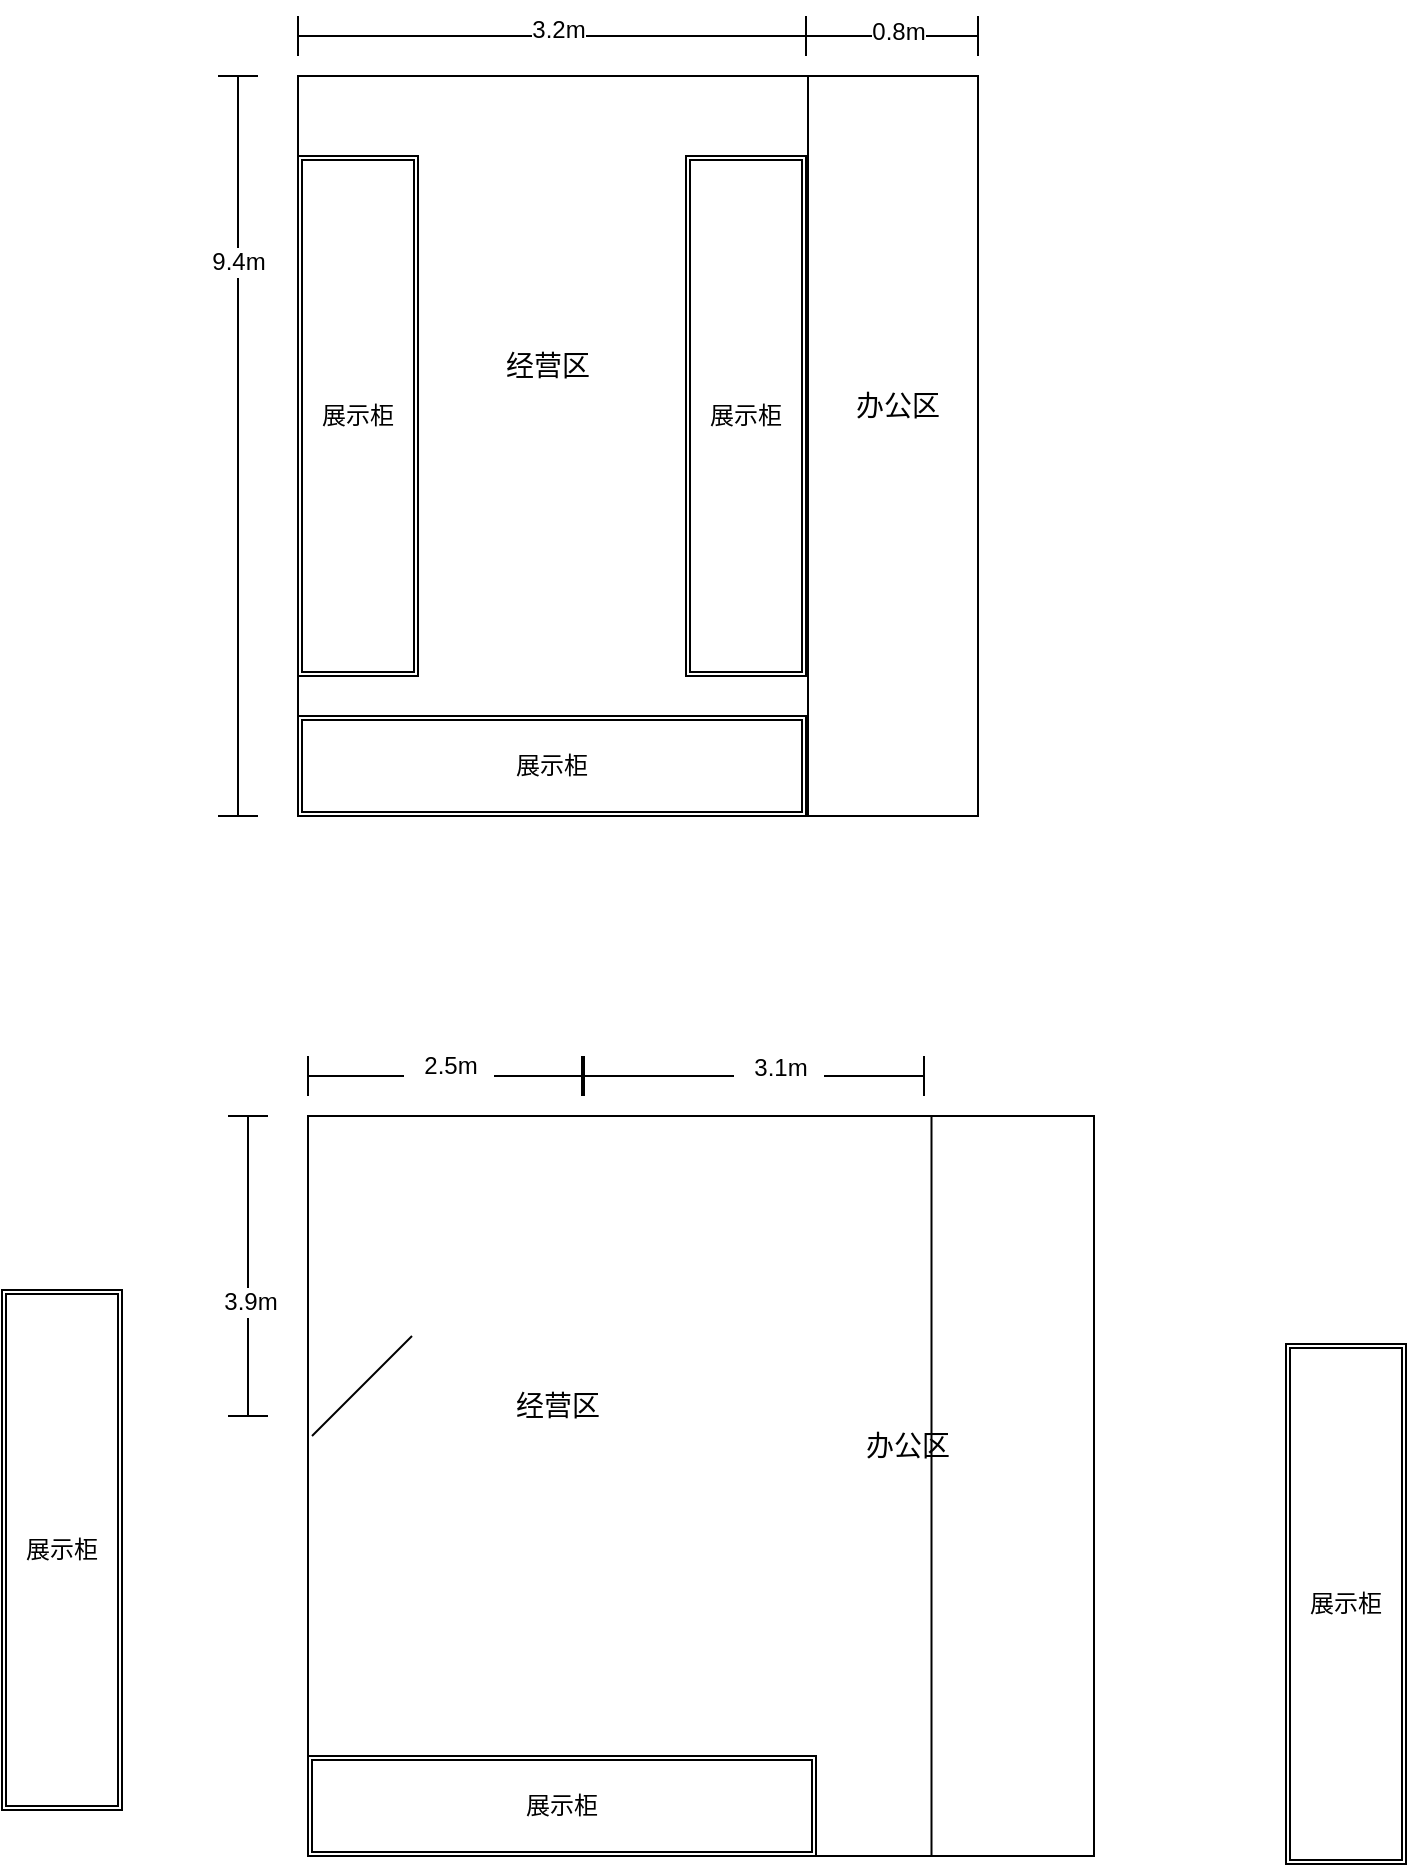 <mxfile version="24.0.7" type="github">
  <diagram name="第 1 页" id="Z-B9GPo6lg7uLuRhSohc">
    <mxGraphModel dx="1149" dy="691" grid="0" gridSize="10" guides="1" tooltips="1" connect="1" arrows="1" fold="1" page="1" pageScale="1" pageWidth="827" pageHeight="1169" math="0" shadow="0">
      <root>
        <mxCell id="0" />
        <mxCell id="1" parent="0" />
        <mxCell id="mRxpKOq9cnGKZ9Mrb7sG-1" value="" style="rounded=0;whiteSpace=wrap;html=1;" parent="1" vertex="1">
          <mxGeometry x="200" y="90" width="340" height="370" as="geometry" />
        </mxCell>
        <mxCell id="mRxpKOq9cnGKZ9Mrb7sG-3" value="办公区" style="text;html=1;align=center;verticalAlign=middle;whiteSpace=wrap;rounded=0;fontSize=14;" parent="1" vertex="1">
          <mxGeometry x="470" y="240" width="60" height="30" as="geometry" />
        </mxCell>
        <mxCell id="mRxpKOq9cnGKZ9Mrb7sG-4" value="经营区" style="text;html=1;align=center;verticalAlign=middle;whiteSpace=wrap;rounded=0;fontSize=14;" parent="1" vertex="1">
          <mxGeometry x="295" y="220" width="60" height="30" as="geometry" />
        </mxCell>
        <mxCell id="mRxpKOq9cnGKZ9Mrb7sG-5" value="" style="shape=crossbar;whiteSpace=wrap;html=1;rounded=1;direction=south;" parent="1" vertex="1">
          <mxGeometry x="160" y="90" width="20" height="370" as="geometry" />
        </mxCell>
        <mxCell id="mRxpKOq9cnGKZ9Mrb7sG-7" value="9.4m" style="text;html=1;align=center;verticalAlign=middle;resizable=0;points=[];autosize=1;strokeColor=none;fillColor=none;labelBackgroundColor=default;" parent="1" vertex="1">
          <mxGeometry x="145" y="168" width="50" height="30" as="geometry" />
        </mxCell>
        <mxCell id="mRxpKOq9cnGKZ9Mrb7sG-10" value="" style="shape=crossbar;whiteSpace=wrap;html=1;rounded=1;" parent="1" vertex="1">
          <mxGeometry x="200" y="60" width="254" height="20" as="geometry" />
        </mxCell>
        <mxCell id="mRxpKOq9cnGKZ9Mrb7sG-11" value="3.2m" style="text;html=1;align=center;verticalAlign=middle;resizable=0;points=[];autosize=1;strokeColor=none;fillColor=none;labelBackgroundColor=default;" parent="1" vertex="1">
          <mxGeometry x="305" y="52" width="50" height="30" as="geometry" />
        </mxCell>
        <mxCell id="mRxpKOq9cnGKZ9Mrb7sG-12" value="" style="endArrow=none;html=1;rounded=0;" parent="1" source="mRxpKOq9cnGKZ9Mrb7sG-1" edge="1">
          <mxGeometry width="50" height="50" relative="1" as="geometry">
            <mxPoint x="400" y="140" as="sourcePoint" />
            <mxPoint x="450" y="90" as="targetPoint" />
          </mxGeometry>
        </mxCell>
        <mxCell id="mRxpKOq9cnGKZ9Mrb7sG-13" value="" style="endArrow=none;html=1;rounded=0;" parent="1" source="mRxpKOq9cnGKZ9Mrb7sG-1" edge="1">
          <mxGeometry width="50" height="50" relative="1" as="geometry">
            <mxPoint x="400" y="140" as="sourcePoint" />
            <mxPoint x="450" y="90" as="targetPoint" />
          </mxGeometry>
        </mxCell>
        <mxCell id="mRxpKOq9cnGKZ9Mrb7sG-14" value="" style="endArrow=none;html=1;rounded=0;" parent="1" target="mRxpKOq9cnGKZ9Mrb7sG-1" edge="1">
          <mxGeometry width="50" height="50" relative="1" as="geometry">
            <mxPoint x="450" y="460" as="sourcePoint" />
            <mxPoint x="500" y="410" as="targetPoint" />
          </mxGeometry>
        </mxCell>
        <mxCell id="mRxpKOq9cnGKZ9Mrb7sG-15" value="" style="endArrow=none;html=1;rounded=0;exitX=0.75;exitY=0;exitDx=0;exitDy=0;entryX=0.75;entryY=1;entryDx=0;entryDy=0;" parent="1" source="mRxpKOq9cnGKZ9Mrb7sG-1" target="mRxpKOq9cnGKZ9Mrb7sG-1" edge="1">
          <mxGeometry width="50" height="50" relative="1" as="geometry">
            <mxPoint x="390" y="290" as="sourcePoint" />
            <mxPoint x="440" y="240" as="targetPoint" />
          </mxGeometry>
        </mxCell>
        <mxCell id="mRxpKOq9cnGKZ9Mrb7sG-16" value="" style="shape=crossbar;whiteSpace=wrap;html=1;rounded=1;" parent="1" vertex="1">
          <mxGeometry x="454" y="60" width="86" height="20" as="geometry" />
        </mxCell>
        <mxCell id="mRxpKOq9cnGKZ9Mrb7sG-17" value="0.8m" style="text;html=1;align=center;verticalAlign=middle;resizable=0;points=[];autosize=1;strokeColor=none;fillColor=none;labelBackgroundColor=default;" parent="1" vertex="1">
          <mxGeometry x="475" y="53" width="50" height="30" as="geometry" />
        </mxCell>
        <mxCell id="mRxpKOq9cnGKZ9Mrb7sG-18" value="展示柜" style="shape=ext;double=1;rounded=0;whiteSpace=wrap;html=1;" parent="1" vertex="1">
          <mxGeometry x="200" y="130" width="60" height="260" as="geometry" />
        </mxCell>
        <mxCell id="mRxpKOq9cnGKZ9Mrb7sG-19" value="展示柜" style="shape=ext;double=1;rounded=0;whiteSpace=wrap;html=1;" parent="1" vertex="1">
          <mxGeometry x="394" y="130" width="60" height="260" as="geometry" />
        </mxCell>
        <mxCell id="mRxpKOq9cnGKZ9Mrb7sG-20" value="展示柜" style="shape=ext;double=1;rounded=0;whiteSpace=wrap;html=1;" parent="1" vertex="1">
          <mxGeometry x="200" y="410" width="254" height="50" as="geometry" />
        </mxCell>
        <mxCell id="AbtzzDSf9mE-Rb6gtzmR-1" value="" style="rounded=0;whiteSpace=wrap;html=1;" vertex="1" parent="1">
          <mxGeometry x="205" y="610" width="393" height="370" as="geometry" />
        </mxCell>
        <mxCell id="AbtzzDSf9mE-Rb6gtzmR-2" value="办公区" style="text;html=1;align=center;verticalAlign=middle;whiteSpace=wrap;rounded=0;fontSize=14;" vertex="1" parent="1">
          <mxGeometry x="475" y="760" width="60" height="30" as="geometry" />
        </mxCell>
        <mxCell id="AbtzzDSf9mE-Rb6gtzmR-3" value="经营区" style="text;html=1;align=center;verticalAlign=middle;whiteSpace=wrap;rounded=0;fontSize=14;" vertex="1" parent="1">
          <mxGeometry x="300" y="740" width="60" height="30" as="geometry" />
        </mxCell>
        <mxCell id="AbtzzDSf9mE-Rb6gtzmR-4" value="" style="shape=crossbar;whiteSpace=wrap;html=1;rounded=1;direction=south;" vertex="1" parent="1">
          <mxGeometry x="165" y="610" width="20" height="150" as="geometry" />
        </mxCell>
        <mxCell id="AbtzzDSf9mE-Rb6gtzmR-5" value="3.9m" style="text;html=1;align=center;verticalAlign=middle;resizable=0;points=[];autosize=1;strokeColor=none;fillColor=none;labelBackgroundColor=default;" vertex="1" parent="1">
          <mxGeometry x="153" y="690" width="45" height="26" as="geometry" />
        </mxCell>
        <mxCell id="AbtzzDSf9mE-Rb6gtzmR-6" value="" style="shape=crossbar;whiteSpace=wrap;html=1;rounded=1;" vertex="1" parent="1">
          <mxGeometry x="205" y="580" width="137" height="20" as="geometry" />
        </mxCell>
        <mxCell id="AbtzzDSf9mE-Rb6gtzmR-8" value="" style="endArrow=none;html=1;rounded=0;" edge="1" parent="1" source="AbtzzDSf9mE-Rb6gtzmR-1">
          <mxGeometry width="50" height="50" relative="1" as="geometry">
            <mxPoint x="405" y="660" as="sourcePoint" />
            <mxPoint x="455" y="610" as="targetPoint" />
          </mxGeometry>
        </mxCell>
        <mxCell id="AbtzzDSf9mE-Rb6gtzmR-9" value="" style="endArrow=none;html=1;rounded=0;" edge="1" parent="1" source="AbtzzDSf9mE-Rb6gtzmR-1">
          <mxGeometry width="50" height="50" relative="1" as="geometry">
            <mxPoint x="405" y="660" as="sourcePoint" />
            <mxPoint x="455" y="610" as="targetPoint" />
          </mxGeometry>
        </mxCell>
        <mxCell id="AbtzzDSf9mE-Rb6gtzmR-10" value="" style="endArrow=none;html=1;rounded=0;" edge="1" parent="1" target="AbtzzDSf9mE-Rb6gtzmR-1">
          <mxGeometry width="50" height="50" relative="1" as="geometry">
            <mxPoint x="455" y="980" as="sourcePoint" />
            <mxPoint x="505" y="930" as="targetPoint" />
          </mxGeometry>
        </mxCell>
        <mxCell id="AbtzzDSf9mE-Rb6gtzmR-11" value="" style="endArrow=none;html=1;rounded=0;exitX=0.75;exitY=0;exitDx=0;exitDy=0;entryX=0.75;entryY=1;entryDx=0;entryDy=0;" edge="1" parent="1">
          <mxGeometry width="50" height="50" relative="1" as="geometry">
            <mxPoint x="516.75" y="610" as="sourcePoint" />
            <mxPoint x="516.75" y="980" as="targetPoint" />
          </mxGeometry>
        </mxCell>
        <mxCell id="AbtzzDSf9mE-Rb6gtzmR-12" value="" style="shape=crossbar;whiteSpace=wrap;html=1;rounded=1;" vertex="1" parent="1">
          <mxGeometry x="343" y="580" width="170" height="20" as="geometry" />
        </mxCell>
        <mxCell id="AbtzzDSf9mE-Rb6gtzmR-13" value="3.1m" style="text;html=1;align=center;verticalAlign=middle;resizable=0;points=[];autosize=1;strokeColor=none;fillColor=default;labelBackgroundColor=default;" vertex="1" parent="1">
          <mxGeometry x="418" y="573" width="45" height="26" as="geometry" />
        </mxCell>
        <mxCell id="AbtzzDSf9mE-Rb6gtzmR-14" value="展示柜" style="shape=ext;double=1;rounded=0;whiteSpace=wrap;html=1;" vertex="1" parent="1">
          <mxGeometry x="52" y="697" width="60" height="260" as="geometry" />
        </mxCell>
        <mxCell id="AbtzzDSf9mE-Rb6gtzmR-15" value="展示柜" style="shape=ext;double=1;rounded=0;whiteSpace=wrap;html=1;" vertex="1" parent="1">
          <mxGeometry x="694" y="724" width="60" height="260" as="geometry" />
        </mxCell>
        <mxCell id="AbtzzDSf9mE-Rb6gtzmR-16" value="展示柜" style="shape=ext;double=1;rounded=0;whiteSpace=wrap;html=1;" vertex="1" parent="1">
          <mxGeometry x="205" y="930" width="254" height="50" as="geometry" />
        </mxCell>
        <mxCell id="AbtzzDSf9mE-Rb6gtzmR-18" value="" style="endArrow=none;html=1;rounded=0;" edge="1" parent="1">
          <mxGeometry width="50" height="50" relative="1" as="geometry">
            <mxPoint x="207" y="770" as="sourcePoint" />
            <mxPoint x="257" y="720" as="targetPoint" />
          </mxGeometry>
        </mxCell>
        <mxCell id="AbtzzDSf9mE-Rb6gtzmR-19" value="2.5m" style="text;html=1;align=center;verticalAlign=middle;resizable=0;points=[];autosize=1;strokeColor=none;fillColor=default;" vertex="1" parent="1">
          <mxGeometry x="253" y="572" width="45" height="26" as="geometry" />
        </mxCell>
      </root>
    </mxGraphModel>
  </diagram>
</mxfile>
